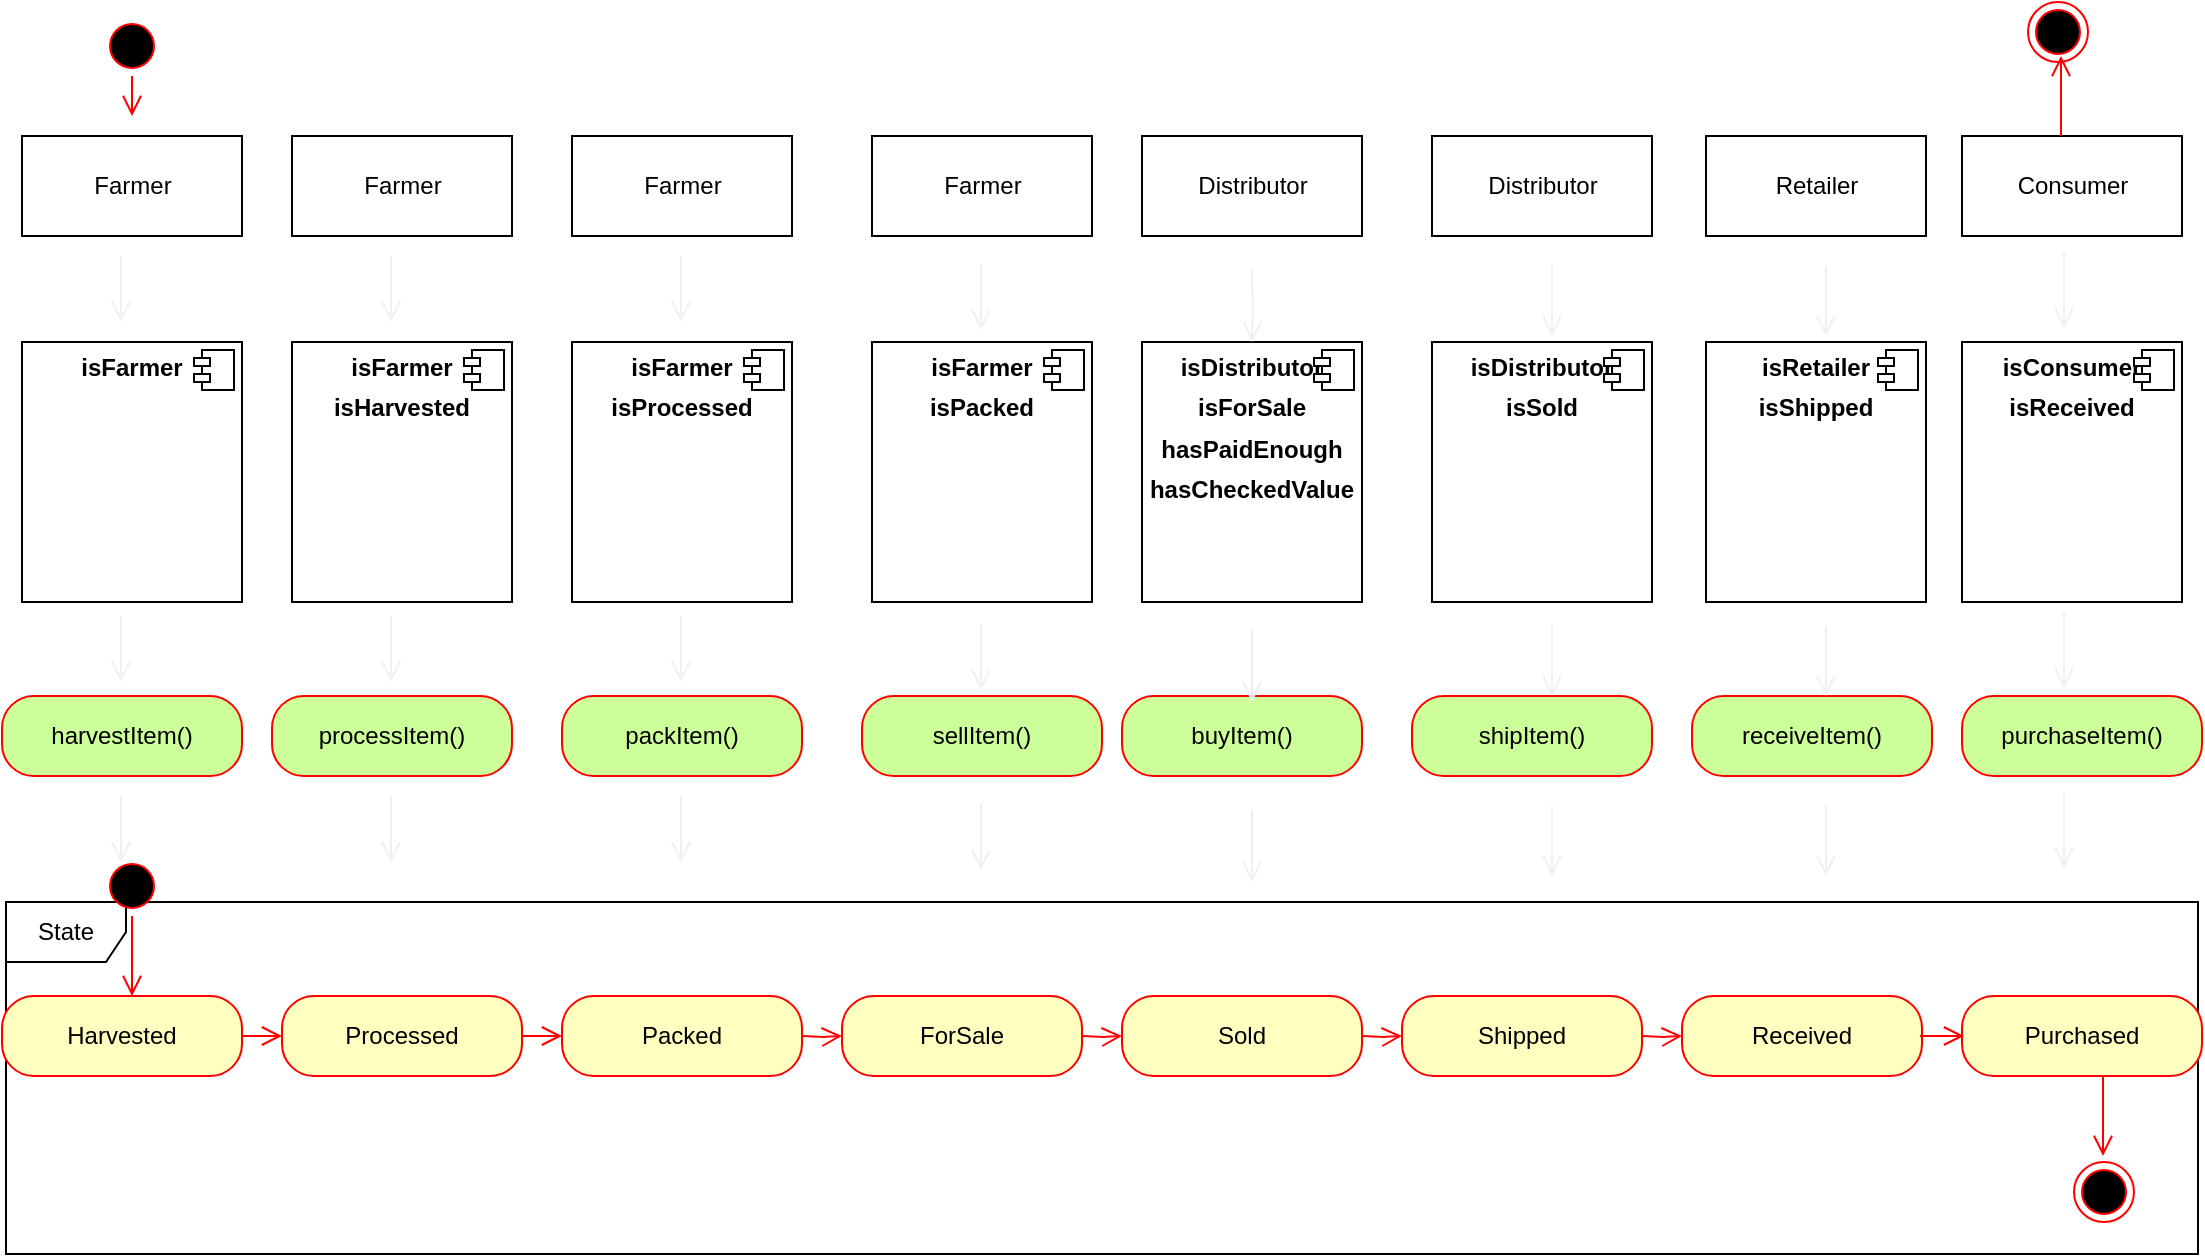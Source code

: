 <mxfile version="13.0.9">
    <diagram id="lZiwIQdMOfMtD67OIh1-" name="Page-1">
        <mxGraphModel dx="1017" dy="426" grid="0" gridSize="10" guides="1" tooltips="1" connect="1" arrows="1" fold="1" page="1" pageScale="1" pageWidth="1100" pageHeight="850" math="0" shadow="0">
            <root>
                <mxCell id="0"/>
                <mxCell id="1" parent="0"/>
                <mxCell id="19" value="State" style="shape=umlFrame;whiteSpace=wrap;html=1;" parent="1" vertex="1">
                    <mxGeometry x="2" y="663" width="1096" height="176" as="geometry"/>
                </mxCell>
                <mxCell id="31" value="Harvested" style="rounded=1;whiteSpace=wrap;html=1;arcSize=40;fontColor=#000000;fillColor=#ffffc0;strokeColor=#ff0000;" parent="1" vertex="1">
                    <mxGeometry y="710" width="120" height="40" as="geometry"/>
                </mxCell>
                <mxCell id="32" value="" style="edgeStyle=orthogonalEdgeStyle;html=1;verticalAlign=bottom;endArrow=open;endSize=8;strokeColor=#ff0000;" parent="1" source="31" edge="1">
                    <mxGeometry relative="1" as="geometry">
                        <mxPoint x="140" y="730" as="targetPoint"/>
                        <mxPoint x="120" y="730" as="sourcePoint"/>
                    </mxGeometry>
                </mxCell>
                <mxCell id="37" value="Processed" style="rounded=1;whiteSpace=wrap;html=1;arcSize=40;fontColor=#000000;fillColor=#ffffc0;strokeColor=#ff0000;" parent="1" vertex="1">
                    <mxGeometry x="140" y="710" width="120" height="40" as="geometry"/>
                </mxCell>
                <mxCell id="38" value="" style="edgeStyle=orthogonalEdgeStyle;html=1;verticalAlign=bottom;endArrow=open;endSize=8;strokeColor=#ff0000;" parent="1" source="37" edge="1">
                    <mxGeometry relative="1" as="geometry">
                        <mxPoint x="280" y="730" as="targetPoint"/>
                        <mxPoint x="260" y="730" as="sourcePoint"/>
                    </mxGeometry>
                </mxCell>
                <mxCell id="39" value="Packed" style="rounded=1;whiteSpace=wrap;html=1;arcSize=40;fontColor=#000000;fillColor=#ffffc0;strokeColor=#ff0000;" parent="1" vertex="1">
                    <mxGeometry x="280" y="710" width="120" height="40" as="geometry"/>
                </mxCell>
                <mxCell id="43" value="" style="edgeStyle=orthogonalEdgeStyle;html=1;verticalAlign=bottom;endArrow=open;endSize=8;strokeColor=#ff0000;" parent="1" edge="1">
                    <mxGeometry relative="1" as="geometry">
                        <mxPoint x="420" y="730" as="targetPoint"/>
                        <mxPoint x="400" y="730" as="sourcePoint"/>
                    </mxGeometry>
                </mxCell>
                <mxCell id="44" value="ForSale" style="rounded=1;whiteSpace=wrap;html=1;arcSize=40;fontColor=#000000;fillColor=#ffffc0;strokeColor=#ff0000;" parent="1" vertex="1">
                    <mxGeometry x="420" y="710" width="120" height="40" as="geometry"/>
                </mxCell>
                <mxCell id="45" value="" style="edgeStyle=orthogonalEdgeStyle;html=1;verticalAlign=bottom;endArrow=open;endSize=8;strokeColor=#ff0000;" parent="1" edge="1">
                    <mxGeometry relative="1" as="geometry">
                        <mxPoint x="560" y="730" as="targetPoint"/>
                        <mxPoint x="540" y="730" as="sourcePoint"/>
                    </mxGeometry>
                </mxCell>
                <mxCell id="46" value="Sold" style="rounded=1;whiteSpace=wrap;html=1;arcSize=40;fontColor=#000000;fillColor=#ffffc0;strokeColor=#ff0000;" parent="1" vertex="1">
                    <mxGeometry x="560" y="710" width="120" height="40" as="geometry"/>
                </mxCell>
                <mxCell id="47" value="" style="edgeStyle=orthogonalEdgeStyle;html=1;verticalAlign=bottom;endArrow=open;endSize=8;strokeColor=#ff0000;" parent="1" edge="1">
                    <mxGeometry relative="1" as="geometry">
                        <mxPoint x="700" y="730" as="targetPoint"/>
                        <mxPoint x="680" y="730" as="sourcePoint"/>
                    </mxGeometry>
                </mxCell>
                <mxCell id="48" value="Shipped" style="rounded=1;whiteSpace=wrap;html=1;arcSize=40;fontColor=#000000;fillColor=#ffffc0;strokeColor=#ff0000;" parent="1" vertex="1">
                    <mxGeometry x="700" y="710" width="120" height="40" as="geometry"/>
                </mxCell>
                <mxCell id="49" value="" style="edgeStyle=orthogonalEdgeStyle;html=1;verticalAlign=bottom;endArrow=open;endSize=8;strokeColor=#ff0000;" parent="1" edge="1">
                    <mxGeometry relative="1" as="geometry">
                        <mxPoint x="840" y="730" as="targetPoint"/>
                        <mxPoint x="820" y="730" as="sourcePoint"/>
                    </mxGeometry>
                </mxCell>
                <mxCell id="50" value="Purchased" style="rounded=1;whiteSpace=wrap;html=1;arcSize=40;fontColor=#000000;fillColor=#ffffc0;strokeColor=#ff0000;" parent="1" vertex="1">
                    <mxGeometry x="980" y="710" width="120" height="40" as="geometry"/>
                </mxCell>
                <mxCell id="51" value="" style="ellipse;html=1;shape=startState;fillColor=#000000;strokeColor=#ff0000;" parent="1" vertex="1">
                    <mxGeometry x="50" y="640" width="30" height="30" as="geometry"/>
                </mxCell>
                <mxCell id="52" value="" style="edgeStyle=orthogonalEdgeStyle;html=1;verticalAlign=bottom;endArrow=open;endSize=8;strokeColor=#ff0000;" parent="1" source="51" edge="1">
                    <mxGeometry relative="1" as="geometry">
                        <mxPoint x="65" y="710" as="targetPoint"/>
                    </mxGeometry>
                </mxCell>
                <mxCell id="53" value="" style="ellipse;html=1;shape=endState;fillColor=#000000;strokeColor=#ff0000;" parent="1" vertex="1">
                    <mxGeometry x="1036" y="793" width="30" height="30" as="geometry"/>
                </mxCell>
                <mxCell id="65" value="" style="edgeStyle=orthogonalEdgeStyle;html=1;verticalAlign=bottom;endArrow=open;endSize=8;strokeColor=#ff0000;" parent="1" edge="1">
                    <mxGeometry relative="1" as="geometry">
                        <mxPoint x="1050.5" y="790" as="targetPoint"/>
                        <mxPoint x="1050.5" y="750" as="sourcePoint"/>
                    </mxGeometry>
                </mxCell>
                <mxCell id="66" value="Farmer" style="html=1;" parent="1" vertex="1">
                    <mxGeometry x="10" y="280" width="110" height="50" as="geometry"/>
                </mxCell>
                <mxCell id="67" value="Farmer" style="html=1;" parent="1" vertex="1">
                    <mxGeometry x="145" y="280" width="110" height="50" as="geometry"/>
                </mxCell>
                <mxCell id="68" value="Farmer" style="html=1;" parent="1" vertex="1">
                    <mxGeometry x="285" y="280" width="110" height="50" as="geometry"/>
                </mxCell>
                <mxCell id="70" value="Farmer" style="html=1;" parent="1" vertex="1">
                    <mxGeometry x="435" y="280" width="110" height="50" as="geometry"/>
                </mxCell>
                <mxCell id="71" value="Distributor" style="html=1;" parent="1" vertex="1">
                    <mxGeometry x="570" y="280" width="110" height="50" as="geometry"/>
                </mxCell>
                <mxCell id="72" value="Distributor" style="html=1;" parent="1" vertex="1">
                    <mxGeometry x="715" y="280" width="110" height="50" as="geometry"/>
                </mxCell>
                <mxCell id="73" value="Consumer" style="html=1;" parent="1" vertex="1">
                    <mxGeometry x="980" y="280" width="110" height="50" as="geometry"/>
                </mxCell>
                <mxCell id="74" value="" style="ellipse;html=1;shape=startState;fillColor=#000000;strokeColor=#ff0000;" parent="1" vertex="1">
                    <mxGeometry x="50" y="220" width="30" height="30" as="geometry"/>
                </mxCell>
                <mxCell id="75" value="" style="edgeStyle=orthogonalEdgeStyle;html=1;verticalAlign=bottom;endArrow=open;endSize=8;strokeColor=#ff0000;" parent="1" source="74" edge="1">
                    <mxGeometry relative="1" as="geometry">
                        <mxPoint x="65" y="270" as="targetPoint"/>
                    </mxGeometry>
                </mxCell>
                <mxCell id="76" value="" style="ellipse;html=1;shape=endState;fillColor=#000000;strokeColor=#ff0000;" parent="1" vertex="1">
                    <mxGeometry x="1013" y="213" width="30" height="30" as="geometry"/>
                </mxCell>
                <mxCell id="79" value="" style="edgeStyle=orthogonalEdgeStyle;html=1;verticalAlign=bottom;endArrow=open;endSize=8;strokeColor=#ff0000;" parent="1" edge="1">
                    <mxGeometry relative="1" as="geometry">
                        <mxPoint x="1029.5" y="240" as="targetPoint"/>
                        <mxPoint x="1029.5" y="280" as="sourcePoint"/>
                    </mxGeometry>
                </mxCell>
                <mxCell id="81" value="&lt;p style=&quot;margin: 0px ; margin-top: 6px ; text-align: center&quot;&gt;&lt;b&gt;isFarmer&lt;/b&gt;&lt;/p&gt;&lt;p style=&quot;margin: 0px ; margin-top: 6px ; text-align: center&quot;&gt;&lt;b&gt;&lt;br&gt;&lt;/b&gt;&lt;/p&gt;" style="align=left;overflow=fill;html=1;dropTarget=0;" parent="1" vertex="1">
                    <mxGeometry x="10" y="383" width="110" height="130" as="geometry"/>
                </mxCell>
                <mxCell id="82" value="" style="shape=component;jettyWidth=8;jettyHeight=4;" parent="81" vertex="1">
                    <mxGeometry x="1" width="20" height="20" relative="1" as="geometry">
                        <mxPoint x="-24" y="4" as="offset"/>
                    </mxGeometry>
                </mxCell>
                <mxCell id="83" value="harvestItem()" style="rounded=1;whiteSpace=wrap;html=1;arcSize=40;fontColor=#000000;fillColor=#CCFF99;strokeColor=#ff0000;" parent="1" vertex="1">
                    <mxGeometry y="560" width="120" height="40" as="geometry"/>
                </mxCell>
                <mxCell id="85" value="processItem()" style="rounded=1;whiteSpace=wrap;html=1;arcSize=40;fontColor=#000000;fillColor=#CCFF99;strokeColor=#ff0000;" parent="1" vertex="1">
                    <mxGeometry x="135" y="560" width="120" height="40" as="geometry"/>
                </mxCell>
                <mxCell id="87" value="packItem()" style="rounded=1;whiteSpace=wrap;html=1;arcSize=40;fontColor=#000000;fillColor=#CCFF99;strokeColor=#ff0000;" parent="1" vertex="1">
                    <mxGeometry x="280" y="560" width="120" height="40" as="geometry"/>
                </mxCell>
                <mxCell id="88" value="sellItem()" style="rounded=1;whiteSpace=wrap;html=1;arcSize=40;fontColor=#000000;fillColor=#CCFF99;strokeColor=#ff0000;" parent="1" vertex="1">
                    <mxGeometry x="430" y="560" width="120" height="40" as="geometry"/>
                </mxCell>
                <mxCell id="89" value="buyItem()" style="rounded=1;whiteSpace=wrap;html=1;arcSize=40;fontColor=#000000;fillColor=#CCFF99;strokeColor=#ff0000;" parent="1" vertex="1">
                    <mxGeometry x="560" y="560" width="120" height="40" as="geometry"/>
                </mxCell>
                <mxCell id="90" value="shipItem()" style="rounded=1;whiteSpace=wrap;html=1;arcSize=40;fontColor=#000000;fillColor=#CCFF99;strokeColor=#ff0000;" parent="1" vertex="1">
                    <mxGeometry x="705" y="560" width="120" height="40" as="geometry"/>
                </mxCell>
                <mxCell id="91" value="receiveItem()" style="rounded=1;whiteSpace=wrap;html=1;arcSize=40;fontColor=#000000;fillColor=#CCFF99;strokeColor=#ff0000;" parent="1" vertex="1">
                    <mxGeometry x="845" y="560" width="120" height="40" as="geometry"/>
                </mxCell>
                <mxCell id="92" value="&lt;p style=&quot;margin: 0px ; margin-top: 6px ; text-align: center&quot;&gt;&lt;b&gt;isFarmer&lt;/b&gt;&lt;/p&gt;&lt;p style=&quot;margin: 0px ; margin-top: 6px ; text-align: center&quot;&gt;&lt;b&gt;isHarvested&lt;/b&gt;&lt;br&gt;&lt;/p&gt;" style="align=left;overflow=fill;html=1;dropTarget=0;" parent="1" vertex="1">
                    <mxGeometry x="145" y="383" width="110" height="130" as="geometry"/>
                </mxCell>
                <mxCell id="93" value="" style="shape=component;jettyWidth=8;jettyHeight=4;" parent="92" vertex="1">
                    <mxGeometry x="1" width="20" height="20" relative="1" as="geometry">
                        <mxPoint x="-24" y="4" as="offset"/>
                    </mxGeometry>
                </mxCell>
                <mxCell id="94" value="&lt;p style=&quot;margin: 0px ; margin-top: 6px ; text-align: center&quot;&gt;&lt;b&gt;isFarmer&lt;/b&gt;&lt;/p&gt;&lt;p style=&quot;margin: 0px ; margin-top: 6px ; text-align: center&quot;&gt;&lt;b&gt;isProcessed&lt;/b&gt;&lt;br&gt;&lt;/p&gt;" style="align=left;overflow=fill;html=1;dropTarget=0;" parent="1" vertex="1">
                    <mxGeometry x="285" y="383" width="110" height="130" as="geometry"/>
                </mxCell>
                <mxCell id="95" value="" style="shape=component;jettyWidth=8;jettyHeight=4;" parent="94" vertex="1">
                    <mxGeometry x="1" width="20" height="20" relative="1" as="geometry">
                        <mxPoint x="-24" y="4" as="offset"/>
                    </mxGeometry>
                </mxCell>
                <mxCell id="96" value="&lt;p style=&quot;margin: 0px ; margin-top: 6px ; text-align: center&quot;&gt;&lt;b&gt;isFarmer&lt;/b&gt;&lt;/p&gt;&lt;p style=&quot;margin: 0px ; margin-top: 6px ; text-align: center&quot;&gt;&lt;b&gt;isPacked&lt;/b&gt;&lt;/p&gt;&lt;p style=&quot;margin: 0px ; margin-top: 6px ; text-align: center&quot;&gt;&lt;b&gt;&lt;br&gt;&lt;/b&gt;&lt;/p&gt;" style="align=left;overflow=fill;html=1;dropTarget=0;" parent="1" vertex="1">
                    <mxGeometry x="435" y="383" width="110" height="130" as="geometry"/>
                </mxCell>
                <mxCell id="97" value="" style="shape=component;jettyWidth=8;jettyHeight=4;" parent="96" vertex="1">
                    <mxGeometry x="1" width="20" height="20" relative="1" as="geometry">
                        <mxPoint x="-24" y="4" as="offset"/>
                    </mxGeometry>
                </mxCell>
                <mxCell id="98" value="&lt;p style=&quot;margin: 0px ; margin-top: 6px ; text-align: center&quot;&gt;&lt;b&gt;isDistributor&lt;/b&gt;&lt;/p&gt;&lt;p style=&quot;margin: 0px ; margin-top: 6px ; text-align: center&quot;&gt;&lt;b&gt;isForSale&lt;/b&gt;&lt;/p&gt;&lt;p style=&quot;margin: 0px ; margin-top: 6px ; text-align: center&quot;&gt;&lt;b&gt;hasPaidEnough&lt;/b&gt;&lt;/p&gt;&lt;p style=&quot;margin: 0px ; margin-top: 6px ; text-align: center&quot;&gt;&lt;b&gt;hasCheckedValue&lt;/b&gt;&lt;/p&gt;" style="align=left;overflow=fill;html=1;dropTarget=0;" parent="1" vertex="1">
                    <mxGeometry x="570" y="383" width="110" height="130" as="geometry"/>
                </mxCell>
                <mxCell id="99" value="" style="shape=component;jettyWidth=8;jettyHeight=4;" parent="98" vertex="1">
                    <mxGeometry x="1" width="20" height="20" relative="1" as="geometry">
                        <mxPoint x="-24" y="4" as="offset"/>
                    </mxGeometry>
                </mxCell>
                <mxCell id="100" value="&lt;p style=&quot;margin: 0px ; margin-top: 6px ; text-align: center&quot;&gt;&lt;b&gt;isDistributor&lt;/b&gt;&lt;/p&gt;&lt;p style=&quot;margin: 0px ; margin-top: 6px ; text-align: center&quot;&gt;&lt;b&gt;isSold&lt;/b&gt;&lt;/p&gt;" style="align=left;overflow=fill;html=1;dropTarget=0;" parent="1" vertex="1">
                    <mxGeometry x="715" y="383" width="110" height="130" as="geometry"/>
                </mxCell>
                <mxCell id="101" value="" style="shape=component;jettyWidth=8;jettyHeight=4;" parent="100" vertex="1">
                    <mxGeometry x="1" width="20" height="20" relative="1" as="geometry">
                        <mxPoint x="-24" y="4" as="offset"/>
                    </mxGeometry>
                </mxCell>
                <mxCell id="102" value="&lt;p style=&quot;margin: 0px ; margin-top: 6px ; text-align: center&quot;&gt;&lt;b&gt;isConsumer&lt;/b&gt;&lt;/p&gt;&lt;p style=&quot;margin: 0px ; margin-top: 6px ; text-align: center&quot;&gt;&lt;b&gt;isReceived&lt;/b&gt;&lt;/p&gt;" style="align=left;overflow=fill;html=1;dropTarget=0;" parent="1" vertex="1">
                    <mxGeometry x="980" y="383" width="110" height="130" as="geometry"/>
                </mxCell>
                <mxCell id="103" value="" style="shape=component;jettyWidth=8;jettyHeight=4;" parent="102" vertex="1">
                    <mxGeometry x="1" width="20" height="20" relative="1" as="geometry">
                        <mxPoint x="-24" y="4" as="offset"/>
                    </mxGeometry>
                </mxCell>
                <mxCell id="106" value="" style="edgeStyle=orthogonalEdgeStyle;html=1;verticalAlign=bottom;endArrow=open;endSize=8;strokeColor=#F0F0F0;" parent="1" edge="1">
                    <mxGeometry relative="1" as="geometry">
                        <mxPoint x="59.5" y="373" as="targetPoint"/>
                        <mxPoint x="59.5" y="340" as="sourcePoint"/>
                    </mxGeometry>
                </mxCell>
                <mxCell id="109" value="" style="edgeStyle=orthogonalEdgeStyle;html=1;verticalAlign=bottom;endArrow=open;endSize=8;strokeColor=#F0F0F0;" parent="1" edge="1">
                    <mxGeometry relative="1" as="geometry">
                        <mxPoint x="194.5" y="373" as="targetPoint"/>
                        <mxPoint x="194.5" y="340" as="sourcePoint"/>
                    </mxGeometry>
                </mxCell>
                <mxCell id="110" value="" style="edgeStyle=orthogonalEdgeStyle;html=1;verticalAlign=bottom;endArrow=open;endSize=8;strokeColor=#F0F0F0;" parent="1" edge="1">
                    <mxGeometry relative="1" as="geometry">
                        <mxPoint x="339.5" y="373" as="targetPoint"/>
                        <mxPoint x="339.5" y="340" as="sourcePoint"/>
                    </mxGeometry>
                </mxCell>
                <mxCell id="111" value="" style="edgeStyle=orthogonalEdgeStyle;html=1;verticalAlign=bottom;endArrow=open;endSize=8;strokeColor=#F0F0F0;" parent="1" edge="1">
                    <mxGeometry relative="1" as="geometry">
                        <mxPoint x="489.5" y="377" as="targetPoint"/>
                        <mxPoint x="489.5" y="344" as="sourcePoint"/>
                    </mxGeometry>
                </mxCell>
                <mxCell id="118" value="" style="edgeStyle=orthogonalEdgeStyle;html=1;verticalAlign=bottom;endArrow=open;endSize=8;strokeColor=#F0F0F0;entryX=0.5;entryY=0;entryDx=0;entryDy=0;" parent="1" target="98" edge="1">
                    <mxGeometry relative="1" as="geometry">
                        <mxPoint x="499.5" y="387" as="targetPoint"/>
                        <mxPoint x="625" y="347" as="sourcePoint"/>
                    </mxGeometry>
                </mxCell>
                <mxCell id="120" value="" style="edgeStyle=orthogonalEdgeStyle;html=1;verticalAlign=bottom;endArrow=open;endSize=8;strokeColor=#F0F0F0;" parent="1" edge="1">
                    <mxGeometry relative="1" as="geometry">
                        <mxPoint x="775" y="380" as="targetPoint"/>
                        <mxPoint x="775" y="345" as="sourcePoint"/>
                    </mxGeometry>
                </mxCell>
                <mxCell id="121" value="" style="edgeStyle=orthogonalEdgeStyle;html=1;verticalAlign=bottom;endArrow=open;endSize=8;strokeColor=#F0F0F0;" parent="1" edge="1">
                    <mxGeometry relative="1" as="geometry">
                        <mxPoint x="1031" y="376" as="targetPoint"/>
                        <mxPoint x="1031" y="338" as="sourcePoint"/>
                    </mxGeometry>
                </mxCell>
                <mxCell id="122" value="Received" style="rounded=1;whiteSpace=wrap;html=1;arcSize=40;fontColor=#000000;fillColor=#ffffc0;strokeColor=#ff0000;" parent="1" vertex="1">
                    <mxGeometry x="840" y="710" width="120" height="40" as="geometry"/>
                </mxCell>
                <mxCell id="125" value="" style="edgeStyle=orthogonalEdgeStyle;html=1;verticalAlign=bottom;endArrow=open;endSize=8;strokeColor=#ff0000;" parent="1" edge="1">
                    <mxGeometry relative="1" as="geometry">
                        <mxPoint x="981" y="730" as="targetPoint"/>
                        <mxPoint x="959" y="730" as="sourcePoint"/>
                    </mxGeometry>
                </mxCell>
                <mxCell id="127" value="purchaseItem()" style="rounded=1;whiteSpace=wrap;html=1;arcSize=40;fontColor=#000000;fillColor=#CCFF99;strokeColor=#ff0000;" parent="1" vertex="1">
                    <mxGeometry x="980" y="560" width="120" height="40" as="geometry"/>
                </mxCell>
                <mxCell id="128" value="Retailer" style="html=1;" vertex="1" parent="1">
                    <mxGeometry x="852" y="280" width="110" height="50" as="geometry"/>
                </mxCell>
                <mxCell id="129" value="&lt;p style=&quot;margin: 0px ; margin-top: 6px ; text-align: center&quot;&gt;&lt;b&gt;isRetailer&lt;/b&gt;&lt;/p&gt;&lt;p style=&quot;margin: 0px ; margin-top: 6px ; text-align: center&quot;&gt;&lt;b&gt;isShipped&lt;/b&gt;&lt;/p&gt;&lt;p style=&quot;margin: 0px ; margin-top: 6px ; text-align: center&quot;&gt;&lt;b&gt;&lt;br&gt;&lt;/b&gt;&lt;/p&gt;" style="align=left;overflow=fill;html=1;dropTarget=0;" vertex="1" parent="1">
                    <mxGeometry x="852" y="383" width="110" height="130" as="geometry"/>
                </mxCell>
                <mxCell id="130" value="" style="shape=component;jettyWidth=8;jettyHeight=4;" vertex="1" parent="129">
                    <mxGeometry x="1" width="20" height="20" relative="1" as="geometry">
                        <mxPoint x="-24" y="4" as="offset"/>
                    </mxGeometry>
                </mxCell>
                <mxCell id="131" value="" style="edgeStyle=orthogonalEdgeStyle;html=1;verticalAlign=bottom;endArrow=open;endSize=8;strokeColor=#F0F0F0;" edge="1" parent="1">
                    <mxGeometry relative="1" as="geometry">
                        <mxPoint x="912" y="380" as="targetPoint"/>
                        <mxPoint x="912" y="345" as="sourcePoint"/>
                    </mxGeometry>
                </mxCell>
                <mxCell id="134" value="" style="edgeStyle=orthogonalEdgeStyle;html=1;verticalAlign=bottom;endArrow=open;endSize=8;strokeColor=#F0F0F0;" edge="1" parent="1">
                    <mxGeometry relative="1" as="geometry">
                        <mxPoint x="59.5" y="553" as="targetPoint"/>
                        <mxPoint x="59.5" y="520" as="sourcePoint"/>
                    </mxGeometry>
                </mxCell>
                <mxCell id="135" value="" style="edgeStyle=orthogonalEdgeStyle;html=1;verticalAlign=bottom;endArrow=open;endSize=8;strokeColor=#F0F0F0;" edge="1" parent="1">
                    <mxGeometry relative="1" as="geometry">
                        <mxPoint x="194.5" y="553" as="targetPoint"/>
                        <mxPoint x="194.5" y="520" as="sourcePoint"/>
                    </mxGeometry>
                </mxCell>
                <mxCell id="136" value="" style="edgeStyle=orthogonalEdgeStyle;html=1;verticalAlign=bottom;endArrow=open;endSize=8;strokeColor=#F0F0F0;" edge="1" parent="1">
                    <mxGeometry relative="1" as="geometry">
                        <mxPoint x="339.5" y="553" as="targetPoint"/>
                        <mxPoint x="339.5" y="520" as="sourcePoint"/>
                    </mxGeometry>
                </mxCell>
                <mxCell id="137" value="" style="edgeStyle=orthogonalEdgeStyle;html=1;verticalAlign=bottom;endArrow=open;endSize=8;strokeColor=#F0F0F0;" edge="1" parent="1">
                    <mxGeometry relative="1" as="geometry">
                        <mxPoint x="489.5" y="557" as="targetPoint"/>
                        <mxPoint x="489.5" y="524" as="sourcePoint"/>
                    </mxGeometry>
                </mxCell>
                <mxCell id="138" value="" style="edgeStyle=orthogonalEdgeStyle;html=1;verticalAlign=bottom;endArrow=open;endSize=8;strokeColor=#F0F0F0;entryX=0.5;entryY=0;entryDx=0;entryDy=0;" edge="1" parent="1">
                    <mxGeometry relative="1" as="geometry">
                        <mxPoint x="625" y="563" as="targetPoint"/>
                        <mxPoint x="625" y="527" as="sourcePoint"/>
                    </mxGeometry>
                </mxCell>
                <mxCell id="139" value="" style="edgeStyle=orthogonalEdgeStyle;html=1;verticalAlign=bottom;endArrow=open;endSize=8;strokeColor=#F0F0F0;" edge="1" parent="1">
                    <mxGeometry relative="1" as="geometry">
                        <mxPoint x="775" y="560" as="targetPoint"/>
                        <mxPoint x="775" y="525" as="sourcePoint"/>
                    </mxGeometry>
                </mxCell>
                <mxCell id="140" value="" style="edgeStyle=orthogonalEdgeStyle;html=1;verticalAlign=bottom;endArrow=open;endSize=8;strokeColor=#F0F0F0;" edge="1" parent="1">
                    <mxGeometry relative="1" as="geometry">
                        <mxPoint x="1031" y="556" as="targetPoint"/>
                        <mxPoint x="1031" y="518" as="sourcePoint"/>
                    </mxGeometry>
                </mxCell>
                <mxCell id="141" value="" style="edgeStyle=orthogonalEdgeStyle;html=1;verticalAlign=bottom;endArrow=open;endSize=8;strokeColor=#F0F0F0;" edge="1" parent="1">
                    <mxGeometry relative="1" as="geometry">
                        <mxPoint x="912" y="560" as="targetPoint"/>
                        <mxPoint x="912" y="525" as="sourcePoint"/>
                    </mxGeometry>
                </mxCell>
                <mxCell id="142" value="" style="edgeStyle=orthogonalEdgeStyle;html=1;verticalAlign=bottom;endArrow=open;endSize=8;strokeColor=#F0F0F0;" edge="1" parent="1">
                    <mxGeometry relative="1" as="geometry">
                        <mxPoint x="59.5" y="643" as="targetPoint"/>
                        <mxPoint x="59.5" y="610" as="sourcePoint"/>
                    </mxGeometry>
                </mxCell>
                <mxCell id="143" value="" style="edgeStyle=orthogonalEdgeStyle;html=1;verticalAlign=bottom;endArrow=open;endSize=8;strokeColor=#F0F0F0;" edge="1" parent="1">
                    <mxGeometry relative="1" as="geometry">
                        <mxPoint x="194.5" y="643" as="targetPoint"/>
                        <mxPoint x="194.5" y="610" as="sourcePoint"/>
                    </mxGeometry>
                </mxCell>
                <mxCell id="144" value="" style="edgeStyle=orthogonalEdgeStyle;html=1;verticalAlign=bottom;endArrow=open;endSize=8;strokeColor=#F0F0F0;" edge="1" parent="1">
                    <mxGeometry relative="1" as="geometry">
                        <mxPoint x="339.5" y="643" as="targetPoint"/>
                        <mxPoint x="339.5" y="610" as="sourcePoint"/>
                    </mxGeometry>
                </mxCell>
                <mxCell id="145" value="" style="edgeStyle=orthogonalEdgeStyle;html=1;verticalAlign=bottom;endArrow=open;endSize=8;strokeColor=#F0F0F0;" edge="1" parent="1">
                    <mxGeometry relative="1" as="geometry">
                        <mxPoint x="489.5" y="647" as="targetPoint"/>
                        <mxPoint x="489.5" y="614" as="sourcePoint"/>
                    </mxGeometry>
                </mxCell>
                <mxCell id="146" value="" style="edgeStyle=orthogonalEdgeStyle;html=1;verticalAlign=bottom;endArrow=open;endSize=8;strokeColor=#F0F0F0;entryX=0.5;entryY=0;entryDx=0;entryDy=0;" edge="1" parent="1">
                    <mxGeometry relative="1" as="geometry">
                        <mxPoint x="625" y="653" as="targetPoint"/>
                        <mxPoint x="625" y="617" as="sourcePoint"/>
                    </mxGeometry>
                </mxCell>
                <mxCell id="147" value="" style="edgeStyle=orthogonalEdgeStyle;html=1;verticalAlign=bottom;endArrow=open;endSize=8;strokeColor=#F0F0F0;" edge="1" parent="1">
                    <mxGeometry relative="1" as="geometry">
                        <mxPoint x="775" y="650" as="targetPoint"/>
                        <mxPoint x="775" y="615" as="sourcePoint"/>
                    </mxGeometry>
                </mxCell>
                <mxCell id="148" value="" style="edgeStyle=orthogonalEdgeStyle;html=1;verticalAlign=bottom;endArrow=open;endSize=8;strokeColor=#F0F0F0;" edge="1" parent="1">
                    <mxGeometry relative="1" as="geometry">
                        <mxPoint x="1031" y="646" as="targetPoint"/>
                        <mxPoint x="1031" y="608" as="sourcePoint"/>
                    </mxGeometry>
                </mxCell>
                <mxCell id="149" value="" style="edgeStyle=orthogonalEdgeStyle;html=1;verticalAlign=bottom;endArrow=open;endSize=8;strokeColor=#F0F0F0;" edge="1" parent="1">
                    <mxGeometry relative="1" as="geometry">
                        <mxPoint x="912" y="650" as="targetPoint"/>
                        <mxPoint x="912" y="615" as="sourcePoint"/>
                    </mxGeometry>
                </mxCell>
            </root>
        </mxGraphModel>
    </diagram>
</mxfile>